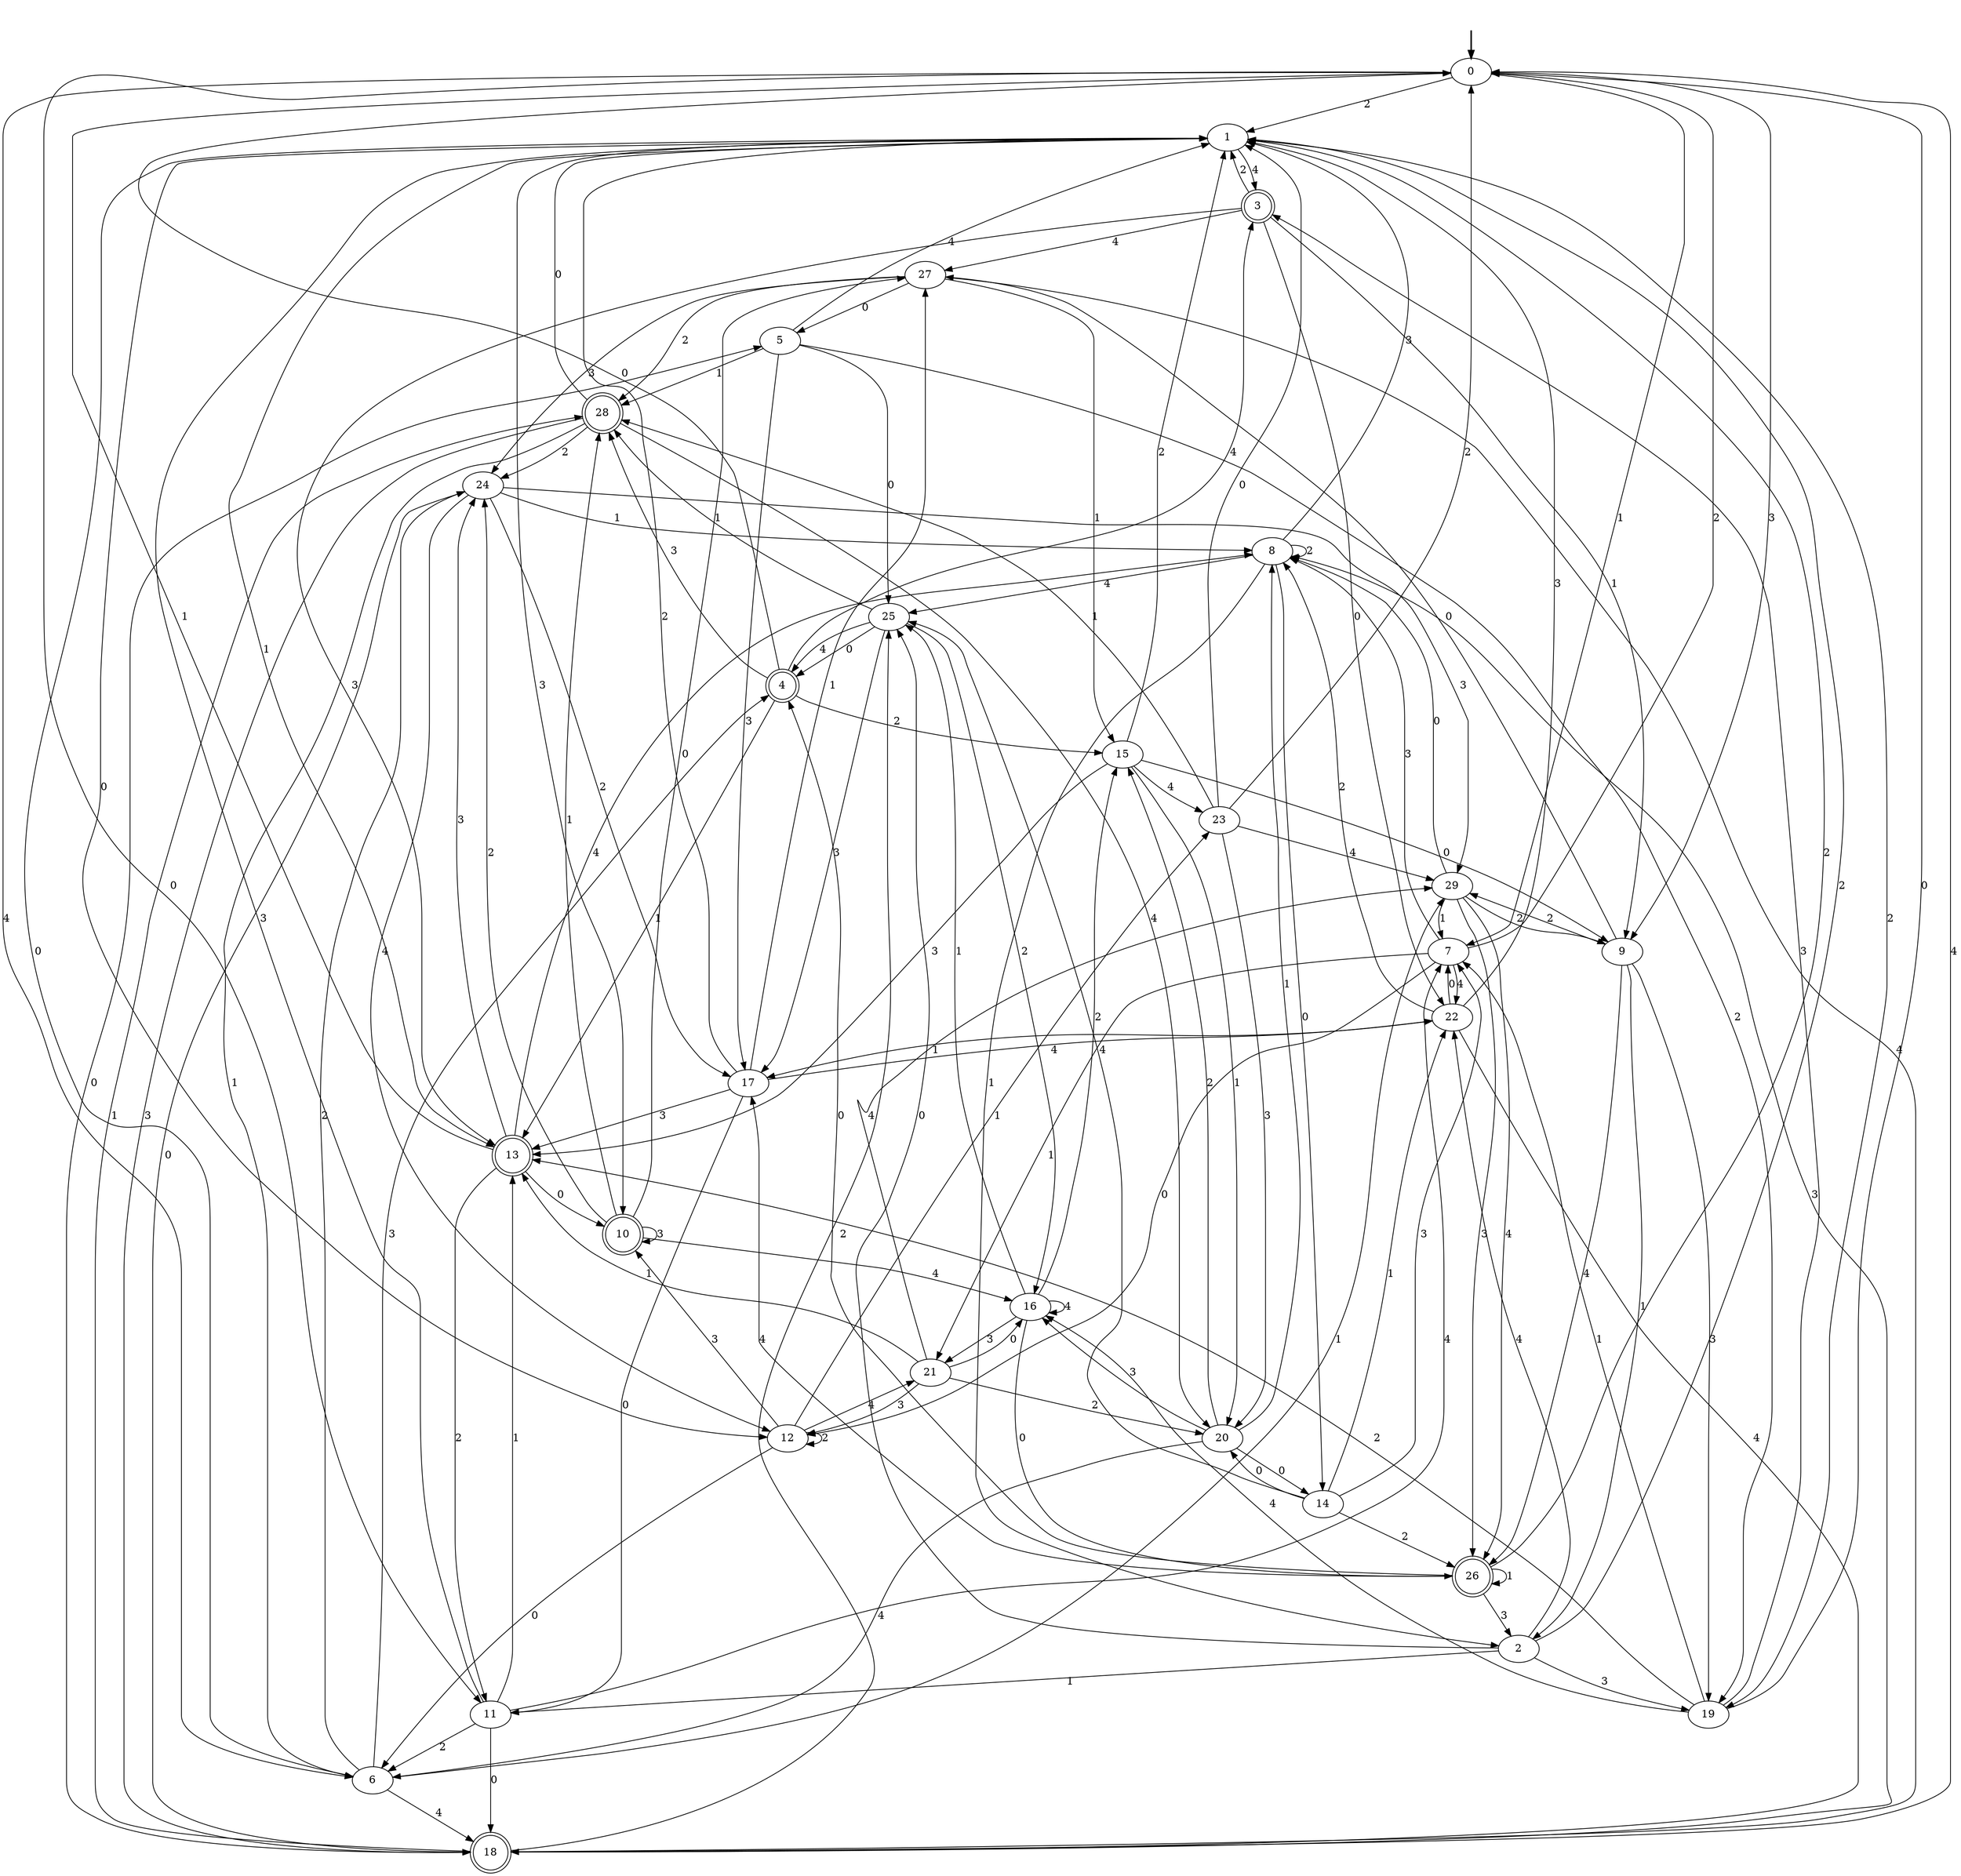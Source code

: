 digraph {
	fake [style=invisible]
	0 [root=true]
	1
	2
	3 [shape=doublecircle]
	4 [shape=doublecircle]
	5
	6
	7
	8
	9
	10 [shape=doublecircle]
	11
	12
	13 [shape=doublecircle]
	14
	15
	16
	17
	18 [shape=doublecircle]
	19
	20
	21
	22
	23
	24
	25
	26 [shape=doublecircle]
	27
	28 [shape=doublecircle]
	29
	fake -> 0 [style=bold]
	19 -> 13 [label=2]
	1 -> 10 [label=3]
	8 -> 1 [label=3]
	23 -> 29 [label=4]
	23 -> 0 [label=2]
	3 -> 27 [label=4]
	4 -> 13 [label=1]
	27 -> 5 [label=0]
	11 -> 7 [label=4]
	14 -> 25 [label=4]
	15 -> 1 [label=2]
	16 -> 26 [label=0]
	7 -> 8 [label=3]
	16 -> 21 [label=3]
	13 -> 8 [label=4]
	9 -> 19 [label=3]
	0 -> 11 [label=0]
	1 -> 3 [label=4]
	8 -> 8 [label=2]
	20 -> 16 [label=3]
	6 -> 24 [label=2]
	22 -> 1 [label=3]
	14 -> 26 [label=2]
	20 -> 8 [label=1]
	0 -> 7 [label=1]
	7 -> 22 [label=4]
	19 -> 0 [label=0]
	16 -> 25 [label=1]
	26 -> 26 [label=1]
	1 -> 13 [label=1]
	5 -> 17 [label=3]
	26 -> 1 [label=2]
	18 -> 8 [label=3]
	20 -> 14 [label=0]
	3 -> 9 [label=1]
	26 -> 4 [label=0]
	13 -> 11 [label=2]
	6 -> 18 [label=4]
	29 -> 7 [label=1]
	1 -> 12 [label=0]
	23 -> 20 [label=3]
	14 -> 7 [label=3]
	0 -> 6 [label=4]
	11 -> 6 [label=2]
	18 -> 0 [label=4]
	24 -> 8 [label=1]
	8 -> 25 [label=4]
	27 -> 24 [label=3]
	27 -> 18 [label=4]
	29 -> 26 [label=3]
	11 -> 1 [label=3]
	12 -> 21 [label=4]
	11 -> 18 [label=0]
	2 -> 1 [label=2]
	5 -> 19 [label=2]
	0 -> 1 [label=2]
	17 -> 27 [label=1]
	17 -> 22 [label=4]
	28 -> 20 [label=4]
	19 -> 16 [label=4]
	25 -> 4 [label=0]
	4 -> 15 [label=2]
	18 -> 28 [label=1]
	25 -> 17 [label=3]
	3 -> 13 [label=3]
	25 -> 28 [label=1]
	4 -> 0 [label=0]
	29 -> 8 [label=0]
	5 -> 1 [label=4]
	19 -> 3 [label=3]
	2 -> 25 [label=0]
	12 -> 6 [label=0]
	22 -> 7 [label=0]
	26 -> 17 [label=4]
	12 -> 10 [label=3]
	21 -> 29 [label=4]
	10 -> 28 [label=1]
	6 -> 1 [label=0]
	15 -> 20 [label=1]
	24 -> 17 [label=2]
	19 -> 7 [label=1]
	20 -> 15 [label=2]
	10 -> 24 [label=2]
	10 -> 10 [label=3]
	12 -> 23 [label=1]
	24 -> 12 [label=4]
	7 -> 0 [label=2]
	9 -> 2 [label=1]
	10 -> 27 [label=0]
	8 -> 2 [label=1]
	22 -> 8 [label=2]
	27 -> 28 [label=2]
	8 -> 14 [label=0]
	9 -> 29 [label=2]
	10 -> 16 [label=4]
	28 -> 1 [label=0]
	7 -> 12 [label=0]
	20 -> 6 [label=4]
	22 -> 17 [label=1]
	16 -> 15 [label=2]
	15 -> 9 [label=0]
	17 -> 11 [label=0]
	21 -> 12 [label=3]
	28 -> 6 [label=1]
	17 -> 1 [label=2]
	12 -> 12 [label=2]
	14 -> 22 [label=1]
	6 -> 29 [label=1]
	21 -> 13 [label=1]
	11 -> 13 [label=1]
	24 -> 29 [label=3]
	4 -> 28 [label=3]
	25 -> 4 [label=4]
	9 -> 26 [label=4]
	2 -> 22 [label=4]
	23 -> 28 [label=1]
	24 -> 18 [label=0]
	13 -> 24 [label=3]
	29 -> 26 [label=4]
	2 -> 19 [label=3]
	3 -> 1 [label=2]
	13 -> 10 [label=0]
	18 -> 5 [label=0]
	2 -> 11 [label=1]
	9 -> 27 [label=0]
	28 -> 18 [label=3]
	0 -> 9 [label=3]
	29 -> 9 [label=2]
	7 -> 21 [label=1]
	6 -> 4 [label=3]
	5 -> 28 [label=1]
	21 -> 20 [label=2]
	3 -> 22 [label=0]
	14 -> 20 [label=0]
	13 -> 0 [label=1]
	18 -> 25 [label=2]
	17 -> 13 [label=3]
	25 -> 16 [label=2]
	1 -> 19 [label=2]
	5 -> 25 [label=0]
	15 -> 23 [label=4]
	28 -> 24 [label=2]
	27 -> 15 [label=1]
	22 -> 18 [label=4]
	16 -> 16 [label=4]
	26 -> 2 [label=3]
	15 -> 13 [label=3]
	21 -> 16 [label=0]
	4 -> 3 [label=4]
	23 -> 1 [label=0]
}
